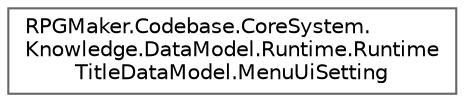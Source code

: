 digraph "クラス階層図"
{
 // LATEX_PDF_SIZE
  bgcolor="transparent";
  edge [fontname=Helvetica,fontsize=10,labelfontname=Helvetica,labelfontsize=10];
  node [fontname=Helvetica,fontsize=10,shape=box,height=0.2,width=0.4];
  rankdir="LR";
  Node0 [id="Node000000",label="RPGMaker.Codebase.CoreSystem.\lKnowledge.DataModel.Runtime.Runtime\lTitleDataModel.MenuUiSetting",height=0.2,width=0.4,color="grey40", fillcolor="white", style="filled",URL="$d9/d31/class_r_p_g_maker_1_1_codebase_1_1_core_system_1_1_knowledge_1_1_data_model_1_1_runtime_1_1_runt285a3468b23204c058583aeb79db46a3.html",tooltip="😁 メニュー・ユーザー・インターフェース設定"];
}
